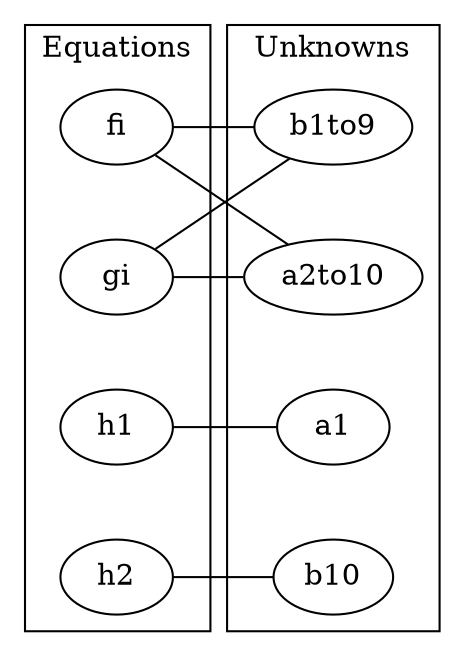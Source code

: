 graph G{   
        subgraph cluster0{
        label = "Equations"; 
        edge [style=invis];
        fi -- gi -- h1 -- h2;
        }
        subgraph cluster1{
        label = "Unknowns";
        edge [style=invis];
        b1to9 -- a2to10 -- a1 -- b10;
        }
        edge [constraint=false];
        a2to10 -- gi;
        b1to9 -- gi;
        fi -- b1to9;
        fi -- a2to10;
        h1 -- a1;
        h2 -- b10;
}